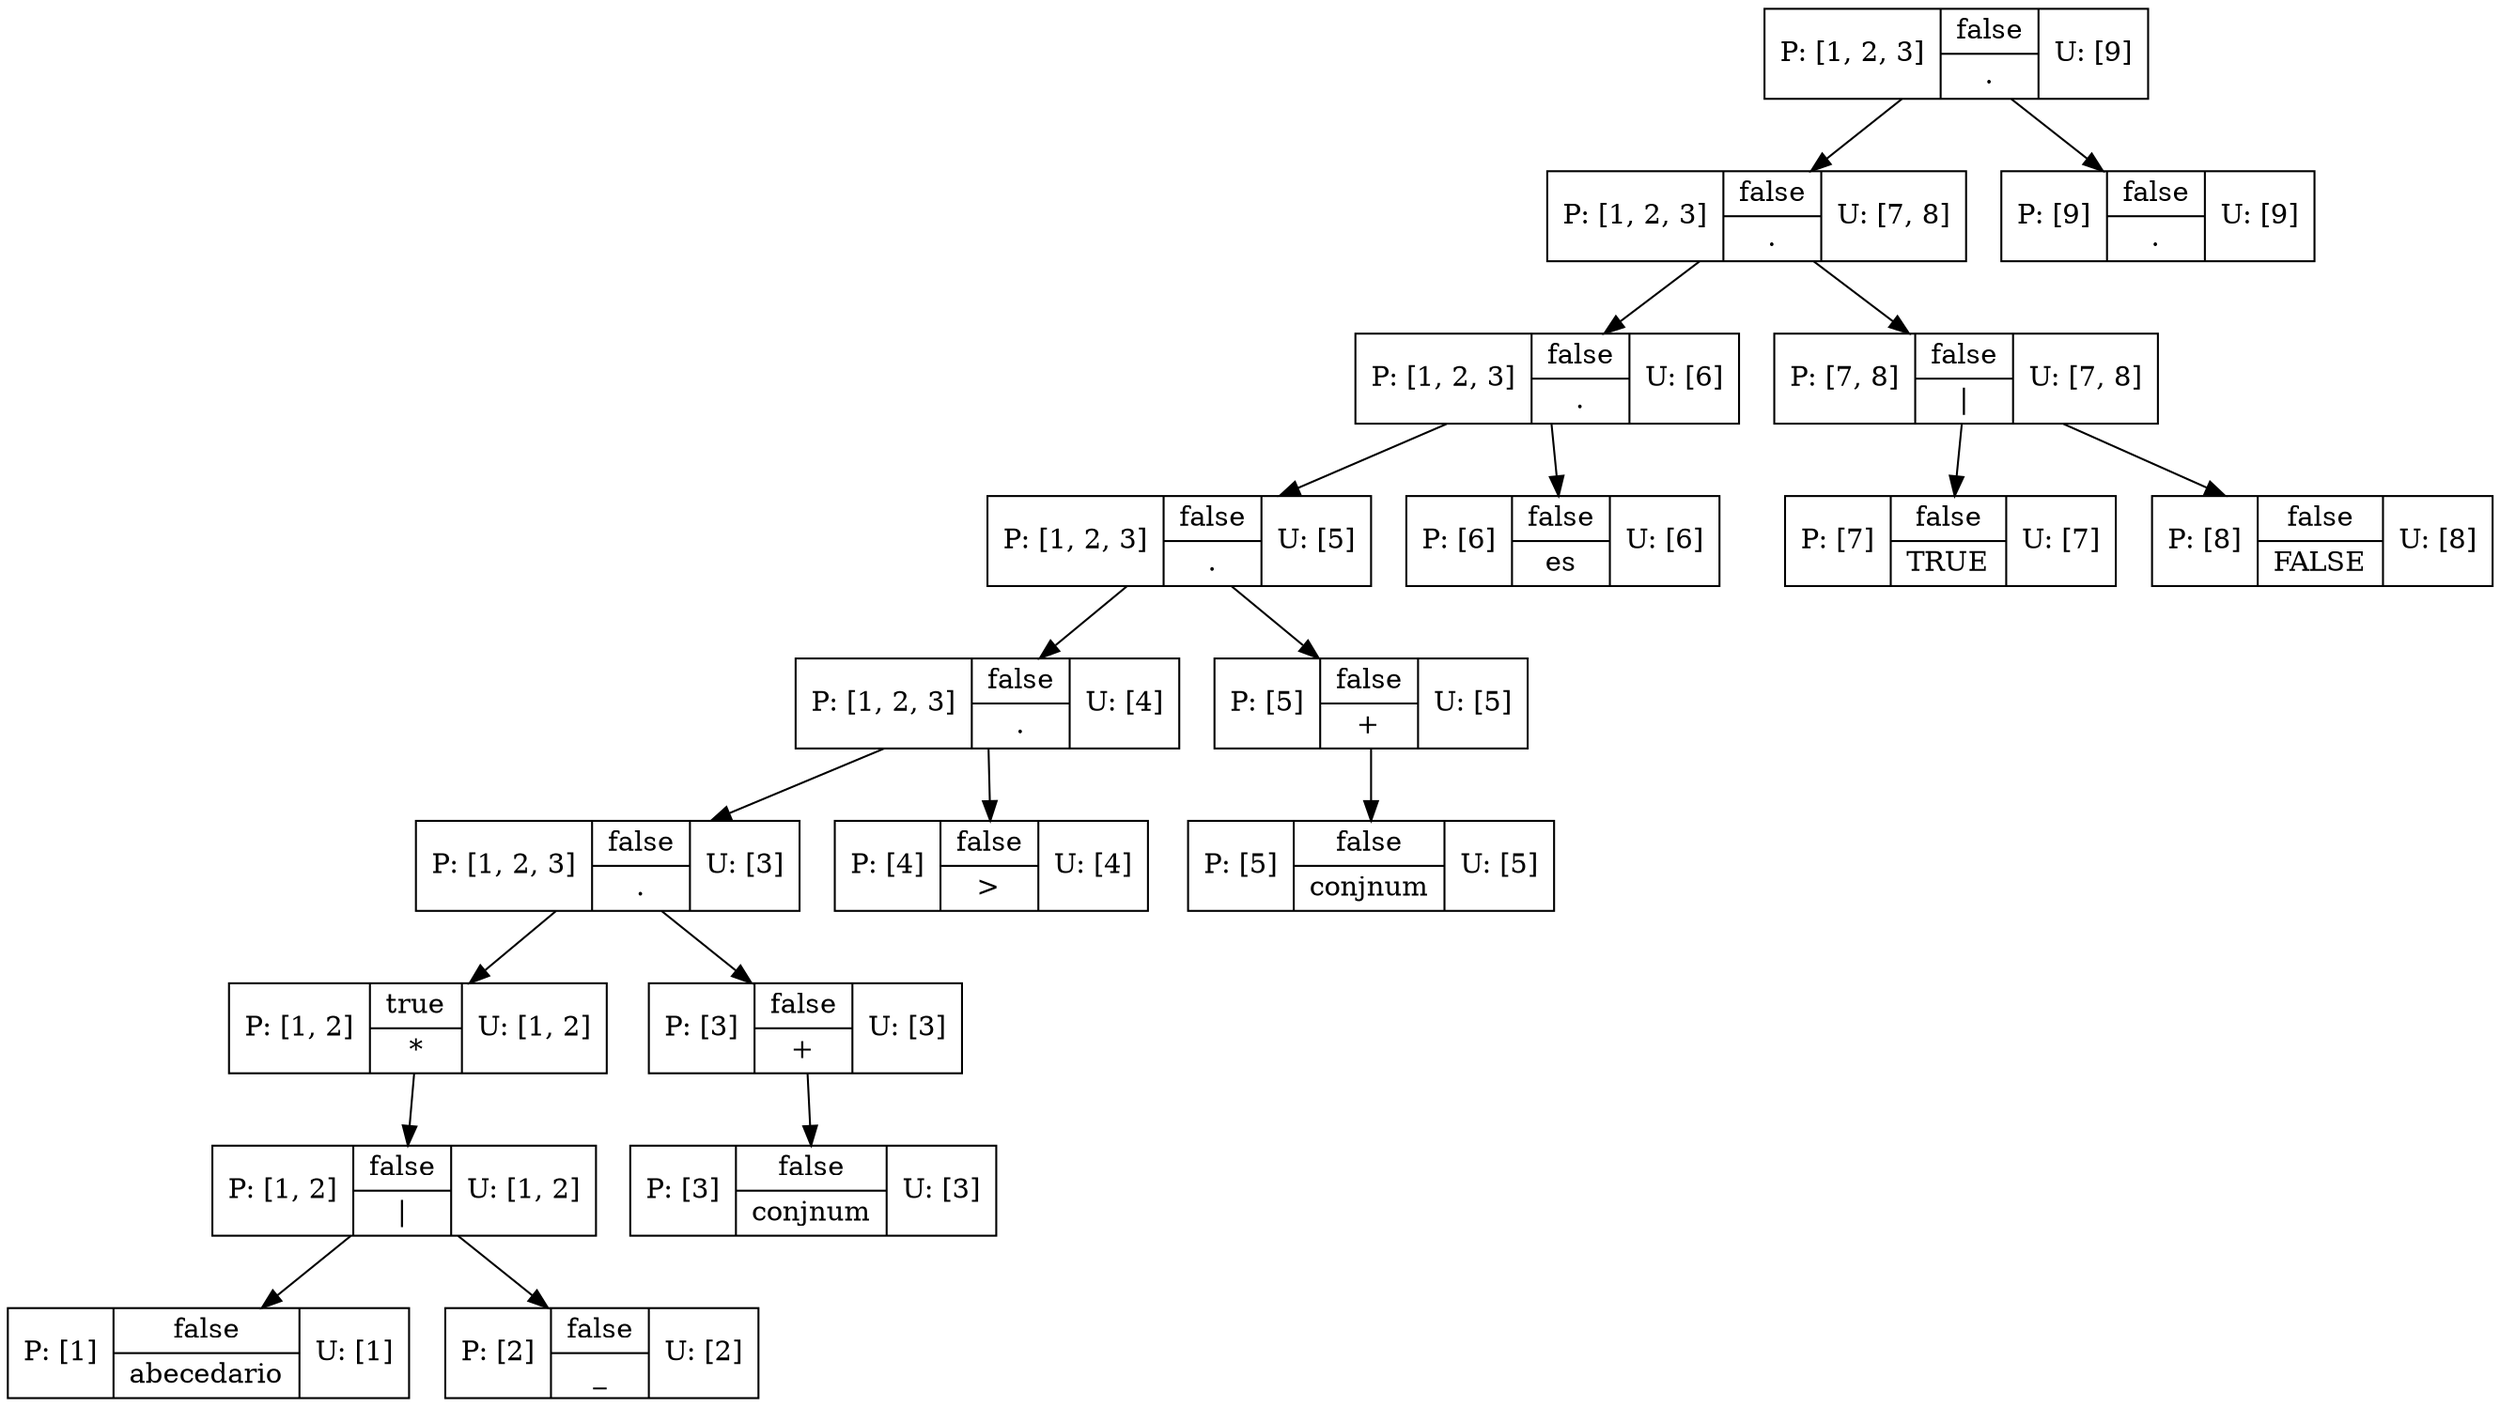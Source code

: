 digraph {
node [shape = rectangle, height=0.5, width=1.2];
"Objetos.Nodo@23da1861"[shape = record, label = "P: [1]|{false |abecedario}|U: [1] "] 
"Objetos.Nodo@5d547949"[shape = record, label = "P: [1, 2]|{false |\|}|U: [1, 2] "] 
"Objetos.Nodo@5d547949" -> "Objetos.Nodo@52c692cd" 
"Objetos.Nodo@5d547949" -> "Objetos.Nodo@23da1861" 
"Objetos.Nodo@52c692cd"[shape = record, label = "P: [2]|{false |_}|U: [2] "] 
"Objetos.Nodo@7aceeb73"[shape = record, label = "P: [1, 2]|{true |*}|U: [1, 2] "] 
"Objetos.Nodo@7aceeb73" -> "Objetos.Nodo@5d547949" 
"Objetos.Nodo@924ed5b"[shape = record, label = "P: [1, 2, 3]|{false |.}|U: [3] "] 
"Objetos.Nodo@924ed5b" -> "Objetos.Nodo@77445307" 
"Objetos.Nodo@924ed5b" -> "Objetos.Nodo@7aceeb73" 
"Objetos.Nodo@1172f7d8"[shape = record, label = "P: [3]|{false |conjnum}|U: [3] "] 
"Objetos.Nodo@77445307"[shape = record, label = "P: [3]|{false |+}|U: [3] "] 
"Objetos.Nodo@77445307" -> "Objetos.Nodo@1172f7d8" 
"Objetos.Nodo@1cea13f6"[shape = record, label = "P: [1, 2, 3]|{false |.}|U: [4] "] 
"Objetos.Nodo@1cea13f6" -> "Objetos.Nodo@320a6b05" 
"Objetos.Nodo@1cea13f6" -> "Objetos.Nodo@924ed5b" 
"Objetos.Nodo@320a6b05"[shape = record, label = "P: [4]|{false |\>}|U: [4] "] 
"Objetos.Nodo@6783ca28"[shape = record, label = "P: [1, 2, 3]|{false |.}|U: [5] "] 
"Objetos.Nodo@6783ca28" -> "Objetos.Nodo@61c92d37" 
"Objetos.Nodo@6783ca28" -> "Objetos.Nodo@1cea13f6" 
"Objetos.Nodo@2df0f75b"[shape = record, label = "P: [5]|{false |conjnum}|U: [5] "] 
"Objetos.Nodo@61c92d37"[shape = record, label = "P: [5]|{false |+}|U: [5] "] 
"Objetos.Nodo@61c92d37" -> "Objetos.Nodo@2df0f75b" 
"Objetos.Nodo@4c43e3a3"[shape = record, label = "P: [1, 2, 3]|{false |.}|U: [6] "] 
"Objetos.Nodo@4c43e3a3" -> "Objetos.Nodo@3568a289" 
"Objetos.Nodo@4c43e3a3" -> "Objetos.Nodo@6783ca28" 
"Objetos.Nodo@3568a289"[shape = record, label = "P: [6]|{false |es }|U: [6] "] 
"Objetos.Nodo@1de09186"[shape = record, label = "P: [1, 2, 3]|{false |.}|U: [7, 8] "] 
"Objetos.Nodo@1de09186" -> "Objetos.Nodo@3700f74e" 
"Objetos.Nodo@1de09186" -> "Objetos.Nodo@4c43e3a3" 
"Objetos.Nodo@648d44f6"[shape = record, label = "P: [7]|{false |TRUE}|U: [7] "] 
"Objetos.Nodo@3700f74e"[shape = record, label = "P: [7, 8]|{false |\|}|U: [7, 8] "] 
"Objetos.Nodo@3700f74e" -> "Objetos.Nodo@1481de04" 
"Objetos.Nodo@3700f74e" -> "Objetos.Nodo@648d44f6" 
"Objetos.Nodo@1481de04"[shape = record, label = "P: [8]|{false |FALSE}|U: [8] "] 
"Objetos.Nodo@df411b3"[shape = record, label = "P: [1, 2, 3]|{false |.}|U: [9] "] 
"Objetos.Nodo@df411b3" -> "Objetos.Nodo@3dfe2dc4" 
"Objetos.Nodo@df411b3" -> "Objetos.Nodo@1de09186" 
"Objetos.Nodo@3dfe2dc4"[shape = record, label = "P: [9]|{false |.}|U: [9] "] 
}
